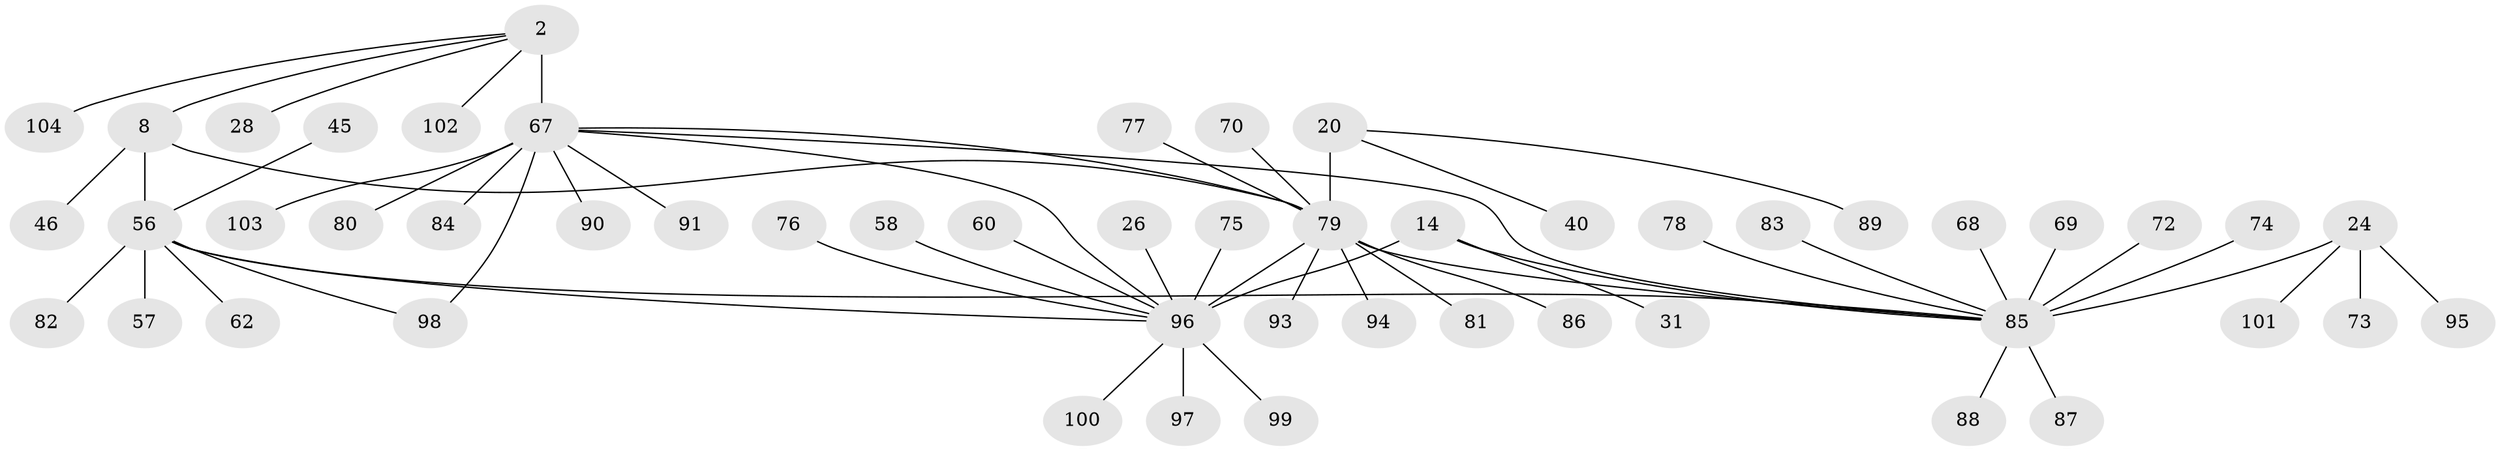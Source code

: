 // original degree distribution, {7: 0.057692307692307696, 5: 0.038461538461538464, 9: 0.057692307692307696, 8: 0.009615384615384616, 4: 0.019230769230769232, 6: 0.028846153846153848, 10: 0.009615384615384616, 13: 0.009615384615384616, 12: 0.009615384615384616, 1: 0.6057692307692307, 3: 0.057692307692307696, 2: 0.09615384615384616}
// Generated by graph-tools (version 1.1) at 2025/55/03/09/25 04:55:35]
// undirected, 52 vertices, 58 edges
graph export_dot {
graph [start="1"]
  node [color=gray90,style=filled];
  2 [super="+1"];
  8 [super="+6"];
  14 [super="+12"];
  20 [super="+19"];
  24 [super="+22"];
  26;
  28;
  31;
  40 [super="+39"];
  45;
  46 [super="+37"];
  56 [super="+10+9"];
  57;
  58;
  60;
  62 [super="+41"];
  67 [super="+66"];
  68 [super="+52"];
  69;
  70;
  72;
  73;
  74;
  75;
  76;
  77;
  78;
  79 [super="+53+33+61+17+18+32+65"];
  80;
  81;
  82;
  83 [super="+42"];
  84;
  85 [super="+43+25+27+30+36+44+49+51+54+63"];
  86;
  87 [super="+50"];
  88;
  89 [super="+48"];
  90;
  91;
  93;
  94 [super="+35"];
  95 [super="+64"];
  96 [super="+15"];
  97;
  98 [super="+71+92"];
  99;
  100;
  101;
  102;
  103;
  104;
  2 -- 8;
  2 -- 102;
  2 -- 104;
  2 -- 28;
  2 -- 67 [weight=6];
  8 -- 46;
  8 -- 56 [weight=6];
  8 -- 79;
  14 -- 31;
  14 -- 85;
  14 -- 96 [weight=6];
  20 -- 40;
  20 -- 89;
  20 -- 79 [weight=6];
  24 -- 101;
  24 -- 73;
  24 -- 95;
  24 -- 85 [weight=6];
  26 -- 96;
  45 -- 56;
  56 -- 98;
  56 -- 82;
  56 -- 85 [weight=3];
  56 -- 57;
  56 -- 62;
  56 -- 96;
  58 -- 96;
  60 -- 96;
  67 -- 98;
  67 -- 103;
  67 -- 79;
  67 -- 80;
  67 -- 84;
  67 -- 85;
  67 -- 90;
  67 -- 91;
  67 -- 96;
  68 -- 85;
  69 -- 85;
  70 -- 79;
  72 -- 85;
  74 -- 85;
  75 -- 96;
  76 -- 96;
  77 -- 79;
  78 -- 85;
  79 -- 86;
  79 -- 93;
  79 -- 94;
  79 -- 85;
  79 -- 81;
  79 -- 96 [weight=2];
  83 -- 85;
  85 -- 87;
  85 -- 88;
  96 -- 97;
  96 -- 99;
  96 -- 100;
}
